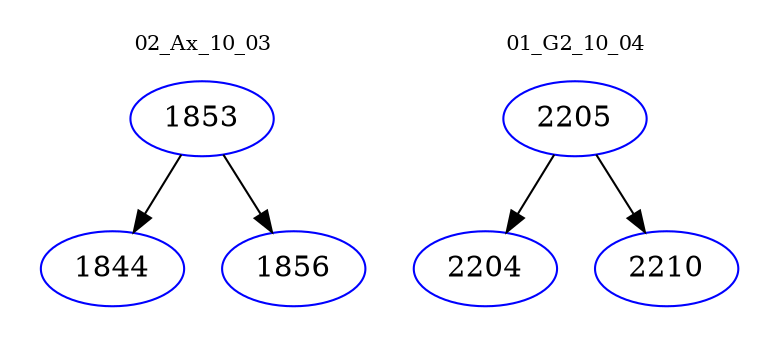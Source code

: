 digraph{
subgraph cluster_0 {
color = white
label = "02_Ax_10_03";
fontsize=10;
T0_1853 [label="1853", color="blue"]
T0_1853 -> T0_1844 [color="black"]
T0_1844 [label="1844", color="blue"]
T0_1853 -> T0_1856 [color="black"]
T0_1856 [label="1856", color="blue"]
}
subgraph cluster_1 {
color = white
label = "01_G2_10_04";
fontsize=10;
T1_2205 [label="2205", color="blue"]
T1_2205 -> T1_2204 [color="black"]
T1_2204 [label="2204", color="blue"]
T1_2205 -> T1_2210 [color="black"]
T1_2210 [label="2210", color="blue"]
}
}
